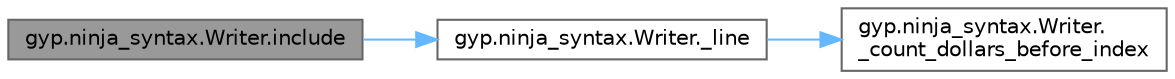 digraph "gyp.ninja_syntax.Writer.include"
{
 // LATEX_PDF_SIZE
  bgcolor="transparent";
  edge [fontname=Helvetica,fontsize=10,labelfontname=Helvetica,labelfontsize=10];
  node [fontname=Helvetica,fontsize=10,shape=box,height=0.2,width=0.4];
  rankdir="LR";
  Node1 [id="Node000001",label="gyp.ninja_syntax.Writer.include",height=0.2,width=0.4,color="gray40", fillcolor="grey60", style="filled", fontcolor="black",tooltip=" "];
  Node1 -> Node2 [id="edge3_Node000001_Node000002",color="steelblue1",style="solid",tooltip=" "];
  Node2 [id="Node000002",label="gyp.ninja_syntax.Writer._line",height=0.2,width=0.4,color="grey40", fillcolor="white", style="filled",URL="$classgyp_1_1ninja__syntax_1_1_writer.html#a9c0a7c5009a22df73059b9bb24dd8479",tooltip=" "];
  Node2 -> Node3 [id="edge4_Node000002_Node000003",color="steelblue1",style="solid",tooltip=" "];
  Node3 [id="Node000003",label="gyp.ninja_syntax.Writer.\l_count_dollars_before_index",height=0.2,width=0.4,color="grey40", fillcolor="white", style="filled",URL="$classgyp_1_1ninja__syntax_1_1_writer.html#a7e611fe9a3304cc50f2517119c79146d",tooltip=" "];
}
